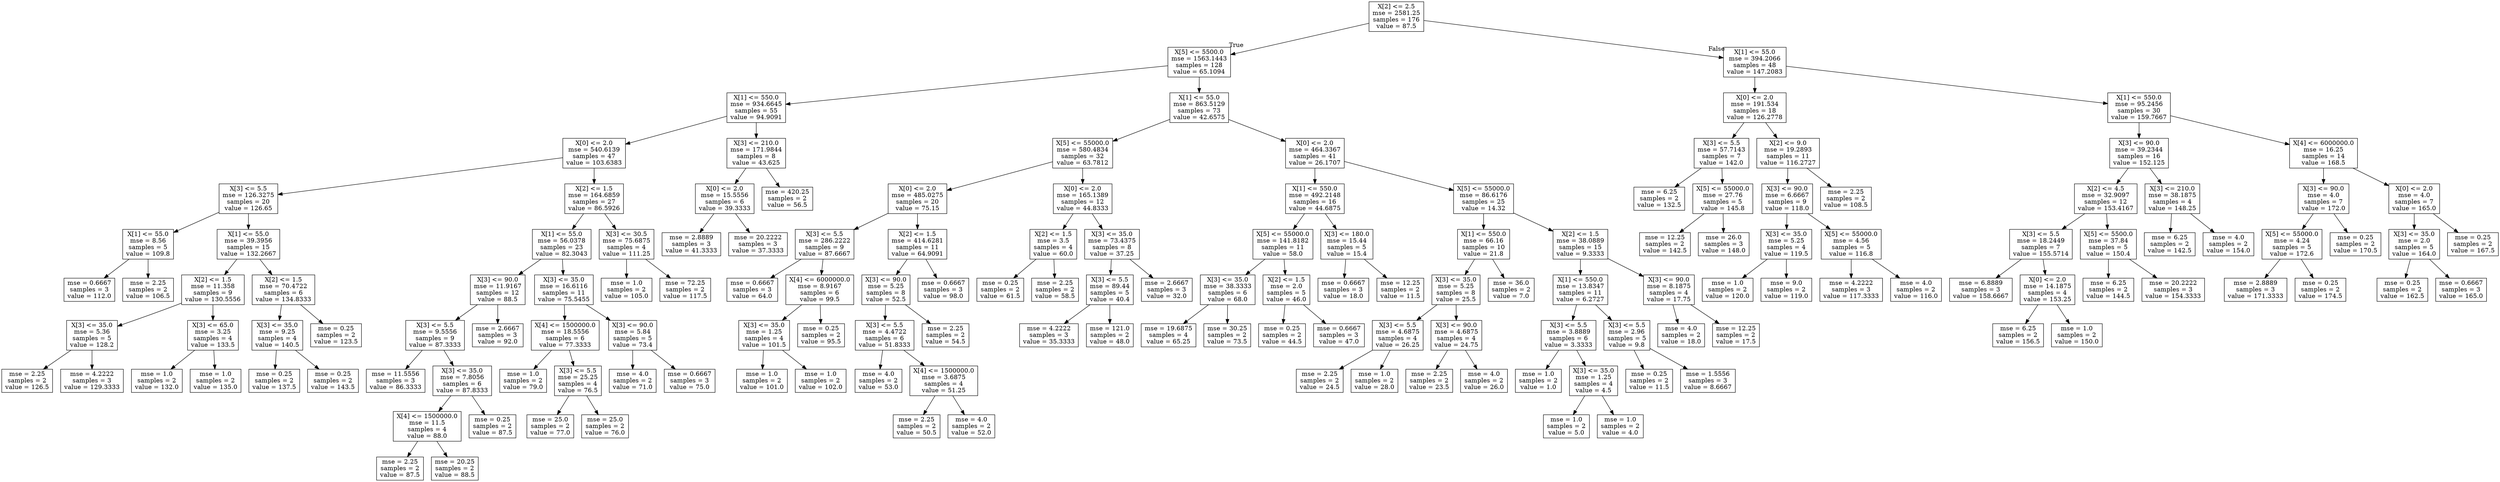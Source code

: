 digraph Tree {
node [shape=box] ;
0 [label="X[2] <= 2.5\nmse = 2581.25\nsamples = 176\nvalue = 87.5"] ;
1 [label="X[5] <= 5500.0\nmse = 1563.1443\nsamples = 128\nvalue = 65.1094"] ;
0 -> 1 [labeldistance=2.5, labelangle=45, headlabel="True"] ;
2 [label="X[1] <= 550.0\nmse = 934.6645\nsamples = 55\nvalue = 94.9091"] ;
1 -> 2 ;
3 [label="X[0] <= 2.0\nmse = 540.6139\nsamples = 47\nvalue = 103.6383"] ;
2 -> 3 ;
4 [label="X[3] <= 5.5\nmse = 126.3275\nsamples = 20\nvalue = 126.65"] ;
3 -> 4 ;
5 [label="X[1] <= 55.0\nmse = 8.56\nsamples = 5\nvalue = 109.8"] ;
4 -> 5 ;
6 [label="mse = 0.6667\nsamples = 3\nvalue = 112.0"] ;
5 -> 6 ;
7 [label="mse = 2.25\nsamples = 2\nvalue = 106.5"] ;
5 -> 7 ;
8 [label="X[1] <= 55.0\nmse = 39.3956\nsamples = 15\nvalue = 132.2667"] ;
4 -> 8 ;
9 [label="X[2] <= 1.5\nmse = 11.358\nsamples = 9\nvalue = 130.5556"] ;
8 -> 9 ;
10 [label="X[3] <= 35.0\nmse = 5.36\nsamples = 5\nvalue = 128.2"] ;
9 -> 10 ;
11 [label="mse = 2.25\nsamples = 2\nvalue = 126.5"] ;
10 -> 11 ;
12 [label="mse = 4.2222\nsamples = 3\nvalue = 129.3333"] ;
10 -> 12 ;
13 [label="X[3] <= 65.0\nmse = 3.25\nsamples = 4\nvalue = 133.5"] ;
9 -> 13 ;
14 [label="mse = 1.0\nsamples = 2\nvalue = 132.0"] ;
13 -> 14 ;
15 [label="mse = 1.0\nsamples = 2\nvalue = 135.0"] ;
13 -> 15 ;
16 [label="X[2] <= 1.5\nmse = 70.4722\nsamples = 6\nvalue = 134.8333"] ;
8 -> 16 ;
17 [label="X[3] <= 35.0\nmse = 9.25\nsamples = 4\nvalue = 140.5"] ;
16 -> 17 ;
18 [label="mse = 0.25\nsamples = 2\nvalue = 137.5"] ;
17 -> 18 ;
19 [label="mse = 0.25\nsamples = 2\nvalue = 143.5"] ;
17 -> 19 ;
20 [label="mse = 0.25\nsamples = 2\nvalue = 123.5"] ;
16 -> 20 ;
21 [label="X[2] <= 1.5\nmse = 164.6859\nsamples = 27\nvalue = 86.5926"] ;
3 -> 21 ;
22 [label="X[1] <= 55.0\nmse = 56.0378\nsamples = 23\nvalue = 82.3043"] ;
21 -> 22 ;
23 [label="X[3] <= 90.0\nmse = 11.9167\nsamples = 12\nvalue = 88.5"] ;
22 -> 23 ;
24 [label="X[3] <= 5.5\nmse = 9.5556\nsamples = 9\nvalue = 87.3333"] ;
23 -> 24 ;
25 [label="mse = 11.5556\nsamples = 3\nvalue = 86.3333"] ;
24 -> 25 ;
26 [label="X[3] <= 35.0\nmse = 7.8056\nsamples = 6\nvalue = 87.8333"] ;
24 -> 26 ;
27 [label="X[4] <= 1500000.0\nmse = 11.5\nsamples = 4\nvalue = 88.0"] ;
26 -> 27 ;
28 [label="mse = 2.25\nsamples = 2\nvalue = 87.5"] ;
27 -> 28 ;
29 [label="mse = 20.25\nsamples = 2\nvalue = 88.5"] ;
27 -> 29 ;
30 [label="mse = 0.25\nsamples = 2\nvalue = 87.5"] ;
26 -> 30 ;
31 [label="mse = 2.6667\nsamples = 3\nvalue = 92.0"] ;
23 -> 31 ;
32 [label="X[3] <= 35.0\nmse = 16.6116\nsamples = 11\nvalue = 75.5455"] ;
22 -> 32 ;
33 [label="X[4] <= 1500000.0\nmse = 18.5556\nsamples = 6\nvalue = 77.3333"] ;
32 -> 33 ;
34 [label="mse = 1.0\nsamples = 2\nvalue = 79.0"] ;
33 -> 34 ;
35 [label="X[3] <= 5.5\nmse = 25.25\nsamples = 4\nvalue = 76.5"] ;
33 -> 35 ;
36 [label="mse = 25.0\nsamples = 2\nvalue = 77.0"] ;
35 -> 36 ;
37 [label="mse = 25.0\nsamples = 2\nvalue = 76.0"] ;
35 -> 37 ;
38 [label="X[3] <= 90.0\nmse = 5.84\nsamples = 5\nvalue = 73.4"] ;
32 -> 38 ;
39 [label="mse = 4.0\nsamples = 2\nvalue = 71.0"] ;
38 -> 39 ;
40 [label="mse = 0.6667\nsamples = 3\nvalue = 75.0"] ;
38 -> 40 ;
41 [label="X[3] <= 30.5\nmse = 75.6875\nsamples = 4\nvalue = 111.25"] ;
21 -> 41 ;
42 [label="mse = 1.0\nsamples = 2\nvalue = 105.0"] ;
41 -> 42 ;
43 [label="mse = 72.25\nsamples = 2\nvalue = 117.5"] ;
41 -> 43 ;
44 [label="X[3] <= 210.0\nmse = 171.9844\nsamples = 8\nvalue = 43.625"] ;
2 -> 44 ;
45 [label="X[0] <= 2.0\nmse = 15.5556\nsamples = 6\nvalue = 39.3333"] ;
44 -> 45 ;
46 [label="mse = 2.8889\nsamples = 3\nvalue = 41.3333"] ;
45 -> 46 ;
47 [label="mse = 20.2222\nsamples = 3\nvalue = 37.3333"] ;
45 -> 47 ;
48 [label="mse = 420.25\nsamples = 2\nvalue = 56.5"] ;
44 -> 48 ;
49 [label="X[1] <= 55.0\nmse = 863.5129\nsamples = 73\nvalue = 42.6575"] ;
1 -> 49 ;
50 [label="X[5] <= 55000.0\nmse = 580.4834\nsamples = 32\nvalue = 63.7812"] ;
49 -> 50 ;
51 [label="X[0] <= 2.0\nmse = 485.0275\nsamples = 20\nvalue = 75.15"] ;
50 -> 51 ;
52 [label="X[3] <= 5.5\nmse = 286.2222\nsamples = 9\nvalue = 87.6667"] ;
51 -> 52 ;
53 [label="mse = 0.6667\nsamples = 3\nvalue = 64.0"] ;
52 -> 53 ;
54 [label="X[4] <= 6000000.0\nmse = 8.9167\nsamples = 6\nvalue = 99.5"] ;
52 -> 54 ;
55 [label="X[3] <= 35.0\nmse = 1.25\nsamples = 4\nvalue = 101.5"] ;
54 -> 55 ;
56 [label="mse = 1.0\nsamples = 2\nvalue = 101.0"] ;
55 -> 56 ;
57 [label="mse = 1.0\nsamples = 2\nvalue = 102.0"] ;
55 -> 57 ;
58 [label="mse = 0.25\nsamples = 2\nvalue = 95.5"] ;
54 -> 58 ;
59 [label="X[2] <= 1.5\nmse = 414.6281\nsamples = 11\nvalue = 64.9091"] ;
51 -> 59 ;
60 [label="X[3] <= 90.0\nmse = 5.25\nsamples = 8\nvalue = 52.5"] ;
59 -> 60 ;
61 [label="X[3] <= 5.5\nmse = 4.4722\nsamples = 6\nvalue = 51.8333"] ;
60 -> 61 ;
62 [label="mse = 4.0\nsamples = 2\nvalue = 53.0"] ;
61 -> 62 ;
63 [label="X[4] <= 1500000.0\nmse = 3.6875\nsamples = 4\nvalue = 51.25"] ;
61 -> 63 ;
64 [label="mse = 2.25\nsamples = 2\nvalue = 50.5"] ;
63 -> 64 ;
65 [label="mse = 4.0\nsamples = 2\nvalue = 52.0"] ;
63 -> 65 ;
66 [label="mse = 2.25\nsamples = 2\nvalue = 54.5"] ;
60 -> 66 ;
67 [label="mse = 0.6667\nsamples = 3\nvalue = 98.0"] ;
59 -> 67 ;
68 [label="X[0] <= 2.0\nmse = 165.1389\nsamples = 12\nvalue = 44.8333"] ;
50 -> 68 ;
69 [label="X[2] <= 1.5\nmse = 3.5\nsamples = 4\nvalue = 60.0"] ;
68 -> 69 ;
70 [label="mse = 0.25\nsamples = 2\nvalue = 61.5"] ;
69 -> 70 ;
71 [label="mse = 2.25\nsamples = 2\nvalue = 58.5"] ;
69 -> 71 ;
72 [label="X[3] <= 35.0\nmse = 73.4375\nsamples = 8\nvalue = 37.25"] ;
68 -> 72 ;
73 [label="X[3] <= 5.5\nmse = 89.44\nsamples = 5\nvalue = 40.4"] ;
72 -> 73 ;
74 [label="mse = 4.2222\nsamples = 3\nvalue = 35.3333"] ;
73 -> 74 ;
75 [label="mse = 121.0\nsamples = 2\nvalue = 48.0"] ;
73 -> 75 ;
76 [label="mse = 2.6667\nsamples = 3\nvalue = 32.0"] ;
72 -> 76 ;
77 [label="X[0] <= 2.0\nmse = 464.3367\nsamples = 41\nvalue = 26.1707"] ;
49 -> 77 ;
78 [label="X[1] <= 550.0\nmse = 492.2148\nsamples = 16\nvalue = 44.6875"] ;
77 -> 78 ;
79 [label="X[5] <= 55000.0\nmse = 141.8182\nsamples = 11\nvalue = 58.0"] ;
78 -> 79 ;
80 [label="X[3] <= 35.0\nmse = 38.3333\nsamples = 6\nvalue = 68.0"] ;
79 -> 80 ;
81 [label="mse = 19.6875\nsamples = 4\nvalue = 65.25"] ;
80 -> 81 ;
82 [label="mse = 30.25\nsamples = 2\nvalue = 73.5"] ;
80 -> 82 ;
83 [label="X[2] <= 1.5\nmse = 2.0\nsamples = 5\nvalue = 46.0"] ;
79 -> 83 ;
84 [label="mse = 0.25\nsamples = 2\nvalue = 44.5"] ;
83 -> 84 ;
85 [label="mse = 0.6667\nsamples = 3\nvalue = 47.0"] ;
83 -> 85 ;
86 [label="X[3] <= 180.0\nmse = 15.44\nsamples = 5\nvalue = 15.4"] ;
78 -> 86 ;
87 [label="mse = 0.6667\nsamples = 3\nvalue = 18.0"] ;
86 -> 87 ;
88 [label="mse = 12.25\nsamples = 2\nvalue = 11.5"] ;
86 -> 88 ;
89 [label="X[5] <= 55000.0\nmse = 86.6176\nsamples = 25\nvalue = 14.32"] ;
77 -> 89 ;
90 [label="X[1] <= 550.0\nmse = 66.16\nsamples = 10\nvalue = 21.8"] ;
89 -> 90 ;
91 [label="X[3] <= 35.0\nmse = 5.25\nsamples = 8\nvalue = 25.5"] ;
90 -> 91 ;
92 [label="X[3] <= 5.5\nmse = 4.6875\nsamples = 4\nvalue = 26.25"] ;
91 -> 92 ;
93 [label="mse = 2.25\nsamples = 2\nvalue = 24.5"] ;
92 -> 93 ;
94 [label="mse = 1.0\nsamples = 2\nvalue = 28.0"] ;
92 -> 94 ;
95 [label="X[3] <= 90.0\nmse = 4.6875\nsamples = 4\nvalue = 24.75"] ;
91 -> 95 ;
96 [label="mse = 2.25\nsamples = 2\nvalue = 23.5"] ;
95 -> 96 ;
97 [label="mse = 4.0\nsamples = 2\nvalue = 26.0"] ;
95 -> 97 ;
98 [label="mse = 36.0\nsamples = 2\nvalue = 7.0"] ;
90 -> 98 ;
99 [label="X[2] <= 1.5\nmse = 38.0889\nsamples = 15\nvalue = 9.3333"] ;
89 -> 99 ;
100 [label="X[1] <= 550.0\nmse = 13.8347\nsamples = 11\nvalue = 6.2727"] ;
99 -> 100 ;
101 [label="X[3] <= 5.5\nmse = 3.8889\nsamples = 6\nvalue = 3.3333"] ;
100 -> 101 ;
102 [label="mse = 1.0\nsamples = 2\nvalue = 1.0"] ;
101 -> 102 ;
103 [label="X[3] <= 35.0\nmse = 1.25\nsamples = 4\nvalue = 4.5"] ;
101 -> 103 ;
104 [label="mse = 1.0\nsamples = 2\nvalue = 5.0"] ;
103 -> 104 ;
105 [label="mse = 1.0\nsamples = 2\nvalue = 4.0"] ;
103 -> 105 ;
106 [label="X[3] <= 5.5\nmse = 2.96\nsamples = 5\nvalue = 9.8"] ;
100 -> 106 ;
107 [label="mse = 0.25\nsamples = 2\nvalue = 11.5"] ;
106 -> 107 ;
108 [label="mse = 1.5556\nsamples = 3\nvalue = 8.6667"] ;
106 -> 108 ;
109 [label="X[3] <= 90.0\nmse = 8.1875\nsamples = 4\nvalue = 17.75"] ;
99 -> 109 ;
110 [label="mse = 4.0\nsamples = 2\nvalue = 18.0"] ;
109 -> 110 ;
111 [label="mse = 12.25\nsamples = 2\nvalue = 17.5"] ;
109 -> 111 ;
112 [label="X[1] <= 55.0\nmse = 394.2066\nsamples = 48\nvalue = 147.2083"] ;
0 -> 112 [labeldistance=2.5, labelangle=-45, headlabel="False"] ;
113 [label="X[0] <= 2.0\nmse = 191.534\nsamples = 18\nvalue = 126.2778"] ;
112 -> 113 ;
114 [label="X[3] <= 5.5\nmse = 57.7143\nsamples = 7\nvalue = 142.0"] ;
113 -> 114 ;
115 [label="mse = 6.25\nsamples = 2\nvalue = 132.5"] ;
114 -> 115 ;
116 [label="X[5] <= 55000.0\nmse = 27.76\nsamples = 5\nvalue = 145.8"] ;
114 -> 116 ;
117 [label="mse = 12.25\nsamples = 2\nvalue = 142.5"] ;
116 -> 117 ;
118 [label="mse = 26.0\nsamples = 3\nvalue = 148.0"] ;
116 -> 118 ;
119 [label="X[2] <= 9.0\nmse = 19.2893\nsamples = 11\nvalue = 116.2727"] ;
113 -> 119 ;
120 [label="X[3] <= 90.0\nmse = 6.6667\nsamples = 9\nvalue = 118.0"] ;
119 -> 120 ;
121 [label="X[3] <= 35.0\nmse = 5.25\nsamples = 4\nvalue = 119.5"] ;
120 -> 121 ;
122 [label="mse = 1.0\nsamples = 2\nvalue = 120.0"] ;
121 -> 122 ;
123 [label="mse = 9.0\nsamples = 2\nvalue = 119.0"] ;
121 -> 123 ;
124 [label="X[5] <= 55000.0\nmse = 4.56\nsamples = 5\nvalue = 116.8"] ;
120 -> 124 ;
125 [label="mse = 4.2222\nsamples = 3\nvalue = 117.3333"] ;
124 -> 125 ;
126 [label="mse = 4.0\nsamples = 2\nvalue = 116.0"] ;
124 -> 126 ;
127 [label="mse = 2.25\nsamples = 2\nvalue = 108.5"] ;
119 -> 127 ;
128 [label="X[1] <= 550.0\nmse = 95.2456\nsamples = 30\nvalue = 159.7667"] ;
112 -> 128 ;
129 [label="X[3] <= 90.0\nmse = 39.2344\nsamples = 16\nvalue = 152.125"] ;
128 -> 129 ;
130 [label="X[2] <= 4.5\nmse = 32.9097\nsamples = 12\nvalue = 153.4167"] ;
129 -> 130 ;
131 [label="X[3] <= 5.5\nmse = 18.2449\nsamples = 7\nvalue = 155.5714"] ;
130 -> 131 ;
132 [label="mse = 6.8889\nsamples = 3\nvalue = 158.6667"] ;
131 -> 132 ;
133 [label="X[0] <= 2.0\nmse = 14.1875\nsamples = 4\nvalue = 153.25"] ;
131 -> 133 ;
134 [label="mse = 6.25\nsamples = 2\nvalue = 156.5"] ;
133 -> 134 ;
135 [label="mse = 1.0\nsamples = 2\nvalue = 150.0"] ;
133 -> 135 ;
136 [label="X[5] <= 5500.0\nmse = 37.84\nsamples = 5\nvalue = 150.4"] ;
130 -> 136 ;
137 [label="mse = 6.25\nsamples = 2\nvalue = 144.5"] ;
136 -> 137 ;
138 [label="mse = 20.2222\nsamples = 3\nvalue = 154.3333"] ;
136 -> 138 ;
139 [label="X[3] <= 210.0\nmse = 38.1875\nsamples = 4\nvalue = 148.25"] ;
129 -> 139 ;
140 [label="mse = 6.25\nsamples = 2\nvalue = 142.5"] ;
139 -> 140 ;
141 [label="mse = 4.0\nsamples = 2\nvalue = 154.0"] ;
139 -> 141 ;
142 [label="X[4] <= 6000000.0\nmse = 16.25\nsamples = 14\nvalue = 168.5"] ;
128 -> 142 ;
143 [label="X[3] <= 90.0\nmse = 4.0\nsamples = 7\nvalue = 172.0"] ;
142 -> 143 ;
144 [label="X[5] <= 55000.0\nmse = 4.24\nsamples = 5\nvalue = 172.6"] ;
143 -> 144 ;
145 [label="mse = 2.8889\nsamples = 3\nvalue = 171.3333"] ;
144 -> 145 ;
146 [label="mse = 0.25\nsamples = 2\nvalue = 174.5"] ;
144 -> 146 ;
147 [label="mse = 0.25\nsamples = 2\nvalue = 170.5"] ;
143 -> 147 ;
148 [label="X[0] <= 2.0\nmse = 4.0\nsamples = 7\nvalue = 165.0"] ;
142 -> 148 ;
149 [label="X[3] <= 35.0\nmse = 2.0\nsamples = 5\nvalue = 164.0"] ;
148 -> 149 ;
150 [label="mse = 0.25\nsamples = 2\nvalue = 162.5"] ;
149 -> 150 ;
151 [label="mse = 0.6667\nsamples = 3\nvalue = 165.0"] ;
149 -> 151 ;
152 [label="mse = 0.25\nsamples = 2\nvalue = 167.5"] ;
148 -> 152 ;
}
